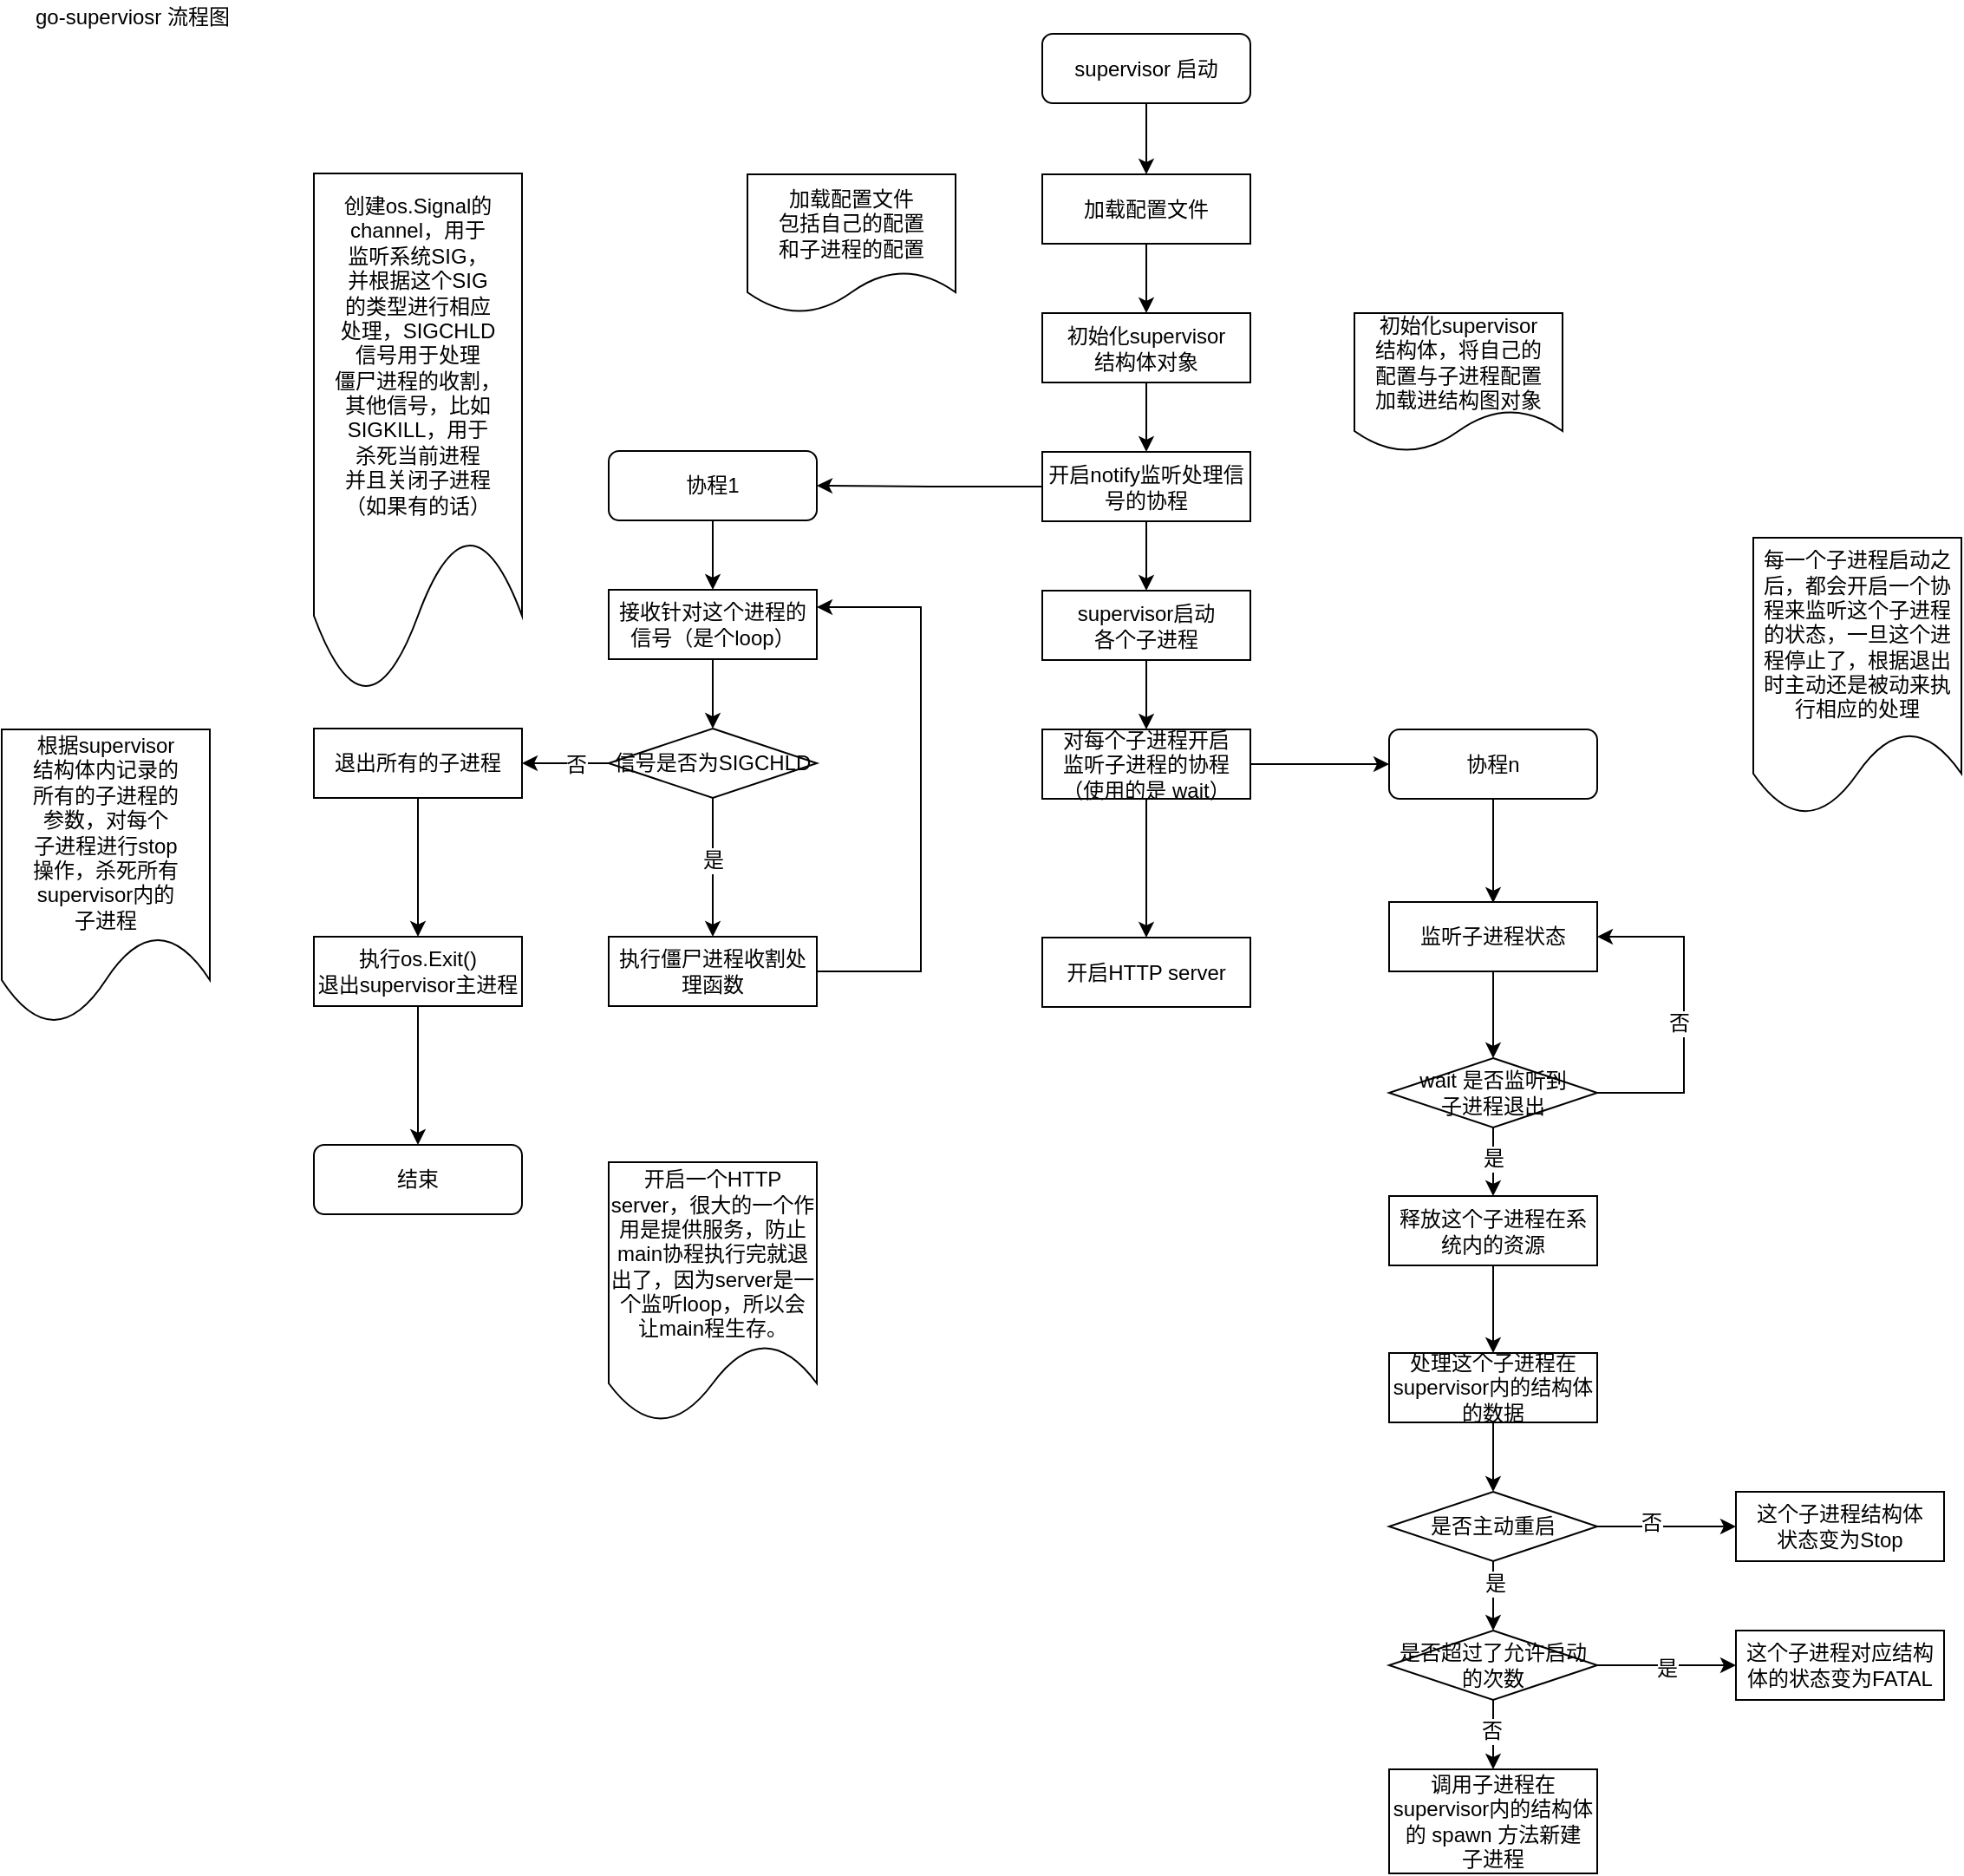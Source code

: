 <mxfile version="12.4.8" type="github"><diagram id="-XfDi81jAL4k_Cqw0rN2" name="Page-1"><mxGraphModel dx="1113" dy="675" grid="1" gridSize="10" guides="1" tooltips="1" connect="1" arrows="1" fold="1" page="1" pageScale="1" pageWidth="1654" pageHeight="2336" math="0" shadow="0"><root><mxCell id="0"/><mxCell id="1" parent="0"/><mxCell id="5vce7p3ugAq2h6Zdt77l-1" value="go-superviosr 流程图" style="text;html=1;align=center;verticalAlign=middle;resizable=0;points=[];autosize=1;" vertex="1" parent="1"><mxGeometry x="210" y="160" width="130" height="20" as="geometry"/></mxCell><mxCell id="5vce7p3ugAq2h6Zdt77l-4" value="" style="edgeStyle=orthogonalEdgeStyle;rounded=0;orthogonalLoop=1;jettySize=auto;html=1;" edge="1" parent="1" source="5vce7p3ugAq2h6Zdt77l-2" target="5vce7p3ugAq2h6Zdt77l-3"><mxGeometry relative="1" as="geometry"/></mxCell><mxCell id="5vce7p3ugAq2h6Zdt77l-2" value="supervisor 启动" style="rounded=1;whiteSpace=wrap;html=1;" vertex="1" parent="1"><mxGeometry x="800" y="179.5" width="120" height="40" as="geometry"/></mxCell><mxCell id="5vce7p3ugAq2h6Zdt77l-6" value="" style="edgeStyle=orthogonalEdgeStyle;rounded=0;orthogonalLoop=1;jettySize=auto;html=1;" edge="1" parent="1" source="5vce7p3ugAq2h6Zdt77l-3" target="5vce7p3ugAq2h6Zdt77l-5"><mxGeometry relative="1" as="geometry"/></mxCell><mxCell id="5vce7p3ugAq2h6Zdt77l-3" value="加载配置文件" style="rounded=0;whiteSpace=wrap;html=1;" vertex="1" parent="1"><mxGeometry x="800" y="260.5" width="120" height="40" as="geometry"/></mxCell><mxCell id="5vce7p3ugAq2h6Zdt77l-10" value="" style="edgeStyle=orthogonalEdgeStyle;rounded=0;orthogonalLoop=1;jettySize=auto;html=1;" edge="1" parent="1" source="5vce7p3ugAq2h6Zdt77l-5" target="5vce7p3ugAq2h6Zdt77l-9"><mxGeometry relative="1" as="geometry"/></mxCell><mxCell id="5vce7p3ugAq2h6Zdt77l-5" value="初始化supervisor&lt;br&gt;结构体对象" style="rounded=0;whiteSpace=wrap;html=1;" vertex="1" parent="1"><mxGeometry x="800" y="340.5" width="120" height="40" as="geometry"/></mxCell><mxCell id="5vce7p3ugAq2h6Zdt77l-13" value="" style="edgeStyle=orthogonalEdgeStyle;rounded=0;orthogonalLoop=1;jettySize=auto;html=1;entryX=1;entryY=0.5;entryDx=0;entryDy=0;" edge="1" parent="1" source="5vce7p3ugAq2h6Zdt77l-9" target="5vce7p3ugAq2h6Zdt77l-14"><mxGeometry relative="1" as="geometry"><mxPoint x="630" y="440" as="targetPoint"/></mxGeometry></mxCell><mxCell id="5vce7p3ugAq2h6Zdt77l-16" value="" style="edgeStyle=orthogonalEdgeStyle;rounded=0;orthogonalLoop=1;jettySize=auto;html=1;" edge="1" parent="1" source="5vce7p3ugAq2h6Zdt77l-9" target="5vce7p3ugAq2h6Zdt77l-15"><mxGeometry relative="1" as="geometry"/></mxCell><mxCell id="5vce7p3ugAq2h6Zdt77l-9" value="开启notify监听处理信号的协程" style="rounded=0;whiteSpace=wrap;html=1;" vertex="1" parent="1"><mxGeometry x="800" y="420.5" width="120" height="40" as="geometry"/></mxCell><mxCell id="5vce7p3ugAq2h6Zdt77l-18" value="" style="edgeStyle=orthogonalEdgeStyle;rounded=0;orthogonalLoop=1;jettySize=auto;html=1;" edge="1" parent="1" source="5vce7p3ugAq2h6Zdt77l-15" target="5vce7p3ugAq2h6Zdt77l-17"><mxGeometry relative="1" as="geometry"/></mxCell><mxCell id="5vce7p3ugAq2h6Zdt77l-15" value="supervisor启动&lt;br&gt;各个子进程" style="rounded=0;whiteSpace=wrap;html=1;" vertex="1" parent="1"><mxGeometry x="800" y="500.5" width="120" height="40" as="geometry"/></mxCell><mxCell id="5vce7p3ugAq2h6Zdt77l-22" value="" style="edgeStyle=orthogonalEdgeStyle;rounded=0;orthogonalLoop=1;jettySize=auto;html=1;" edge="1" parent="1" source="5vce7p3ugAq2h6Zdt77l-17"><mxGeometry relative="1" as="geometry"><mxPoint x="1000" y="600.5" as="targetPoint"/></mxGeometry></mxCell><mxCell id="5vce7p3ugAq2h6Zdt77l-82" value="" style="edgeStyle=orthogonalEdgeStyle;rounded=0;orthogonalLoop=1;jettySize=auto;html=1;" edge="1" parent="1" source="5vce7p3ugAq2h6Zdt77l-17" target="5vce7p3ugAq2h6Zdt77l-81"><mxGeometry relative="1" as="geometry"/></mxCell><mxCell id="5vce7p3ugAq2h6Zdt77l-17" value="对每个子进程开启&lt;br&gt;监听子进程的协程&lt;br&gt;（使用的是 wait）" style="rounded=0;whiteSpace=wrap;html=1;" vertex="1" parent="1"><mxGeometry x="800" y="580.5" width="120" height="40" as="geometry"/></mxCell><mxCell id="5vce7p3ugAq2h6Zdt77l-81" value="开启HTTP server" style="rounded=0;whiteSpace=wrap;html=1;" vertex="1" parent="1"><mxGeometry x="800" y="700.5" width="120" height="40" as="geometry"/></mxCell><mxCell id="5vce7p3ugAq2h6Zdt77l-7" value="&lt;span style=&quot;white-space: normal&quot;&gt;加载配置文件&lt;/span&gt;&lt;br style=&quot;white-space: normal&quot;&gt;&lt;span style=&quot;white-space: normal&quot;&gt;包括自己的配置&lt;/span&gt;&lt;br style=&quot;white-space: normal&quot;&gt;&lt;span style=&quot;white-space: normal&quot;&gt;和子进程的配置&lt;/span&gt;" style="shape=document;whiteSpace=wrap;html=1;boundedLbl=1;" vertex="1" parent="1"><mxGeometry x="630" y="260.5" width="120" height="80" as="geometry"/></mxCell><mxCell id="5vce7p3ugAq2h6Zdt77l-8" value="&lt;span style=&quot;white-space: normal&quot;&gt;初始化supervisor&lt;/span&gt;&lt;br style=&quot;white-space: normal&quot;&gt;&lt;span style=&quot;white-space: normal&quot;&gt;结构体，将自己的&lt;/span&gt;&lt;br style=&quot;white-space: normal&quot;&gt;&lt;span style=&quot;white-space: normal&quot;&gt;配置与子进程配置&lt;/span&gt;&lt;br style=&quot;white-space: normal&quot;&gt;&lt;span style=&quot;white-space: normal&quot;&gt;加载进结构图对象&lt;/span&gt;" style="shape=document;whiteSpace=wrap;html=1;boundedLbl=1;" vertex="1" parent="1"><mxGeometry x="980" y="340.5" width="120" height="80" as="geometry"/></mxCell><mxCell id="5vce7p3ugAq2h6Zdt77l-11" value="创建os.Signal的channel，用于&lt;br&gt;监听系统SIG，&lt;br&gt;并根据这个SIG&lt;br&gt;的类型进行相应&lt;br&gt;处理，SIGCHLD&lt;br&gt;信号用于处理&lt;br&gt;僵尸进程的收割，&lt;br&gt;其他信号，比如&lt;br&gt;SIGKILL，用于&lt;br&gt;杀死当前进程&lt;br&gt;并且关闭子进程&lt;br&gt;（如果有的话）" style="shape=document;whiteSpace=wrap;html=1;boundedLbl=1;" vertex="1" parent="1"><mxGeometry x="380" y="260" width="120" height="300" as="geometry"/></mxCell><mxCell id="5vce7p3ugAq2h6Zdt77l-49" value="" style="edgeStyle=orthogonalEdgeStyle;rounded=0;orthogonalLoop=1;jettySize=auto;html=1;" edge="1" parent="1" source="5vce7p3ugAq2h6Zdt77l-14"><mxGeometry relative="1" as="geometry"><mxPoint x="610" y="500" as="targetPoint"/></mxGeometry></mxCell><mxCell id="5vce7p3ugAq2h6Zdt77l-14" value="协程1" style="rounded=1;whiteSpace=wrap;html=1;" vertex="1" parent="1"><mxGeometry x="550" y="420" width="120" height="40" as="geometry"/></mxCell><mxCell id="5vce7p3ugAq2h6Zdt77l-23" value="协程n" style="rounded=1;whiteSpace=wrap;html=1;" vertex="1" parent="1"><mxGeometry x="1000" y="580.5" width="120" height="40" as="geometry"/></mxCell><mxCell id="5vce7p3ugAq2h6Zdt77l-28" value="" style="edgeStyle=orthogonalEdgeStyle;rounded=0;orthogonalLoop=1;jettySize=auto;html=1;" edge="1" parent="1"><mxGeometry relative="1" as="geometry"><mxPoint x="1060" y="620.5" as="sourcePoint"/><mxPoint x="1060" y="680.5" as="targetPoint"/></mxGeometry></mxCell><mxCell id="5vce7p3ugAq2h6Zdt77l-77" value="" style="edgeStyle=orthogonalEdgeStyle;rounded=0;orthogonalLoop=1;jettySize=auto;html=1;" edge="1" parent="1" source="5vce7p3ugAq2h6Zdt77l-26"><mxGeometry relative="1" as="geometry"><mxPoint x="1060" y="940" as="targetPoint"/></mxGeometry></mxCell><mxCell id="5vce7p3ugAq2h6Zdt77l-26" value="释放这个子进程在系统内的资源" style="rounded=0;whiteSpace=wrap;html=1;" vertex="1" parent="1"><mxGeometry x="1000" y="849.5" width="120" height="40" as="geometry"/></mxCell><mxCell id="5vce7p3ugAq2h6Zdt77l-30" value="" style="edgeStyle=orthogonalEdgeStyle;rounded=0;orthogonalLoop=1;jettySize=auto;html=1;" edge="1" parent="1" source="5vce7p3ugAq2h6Zdt77l-27"><mxGeometry relative="1" as="geometry"><mxPoint x="1060" y="1020" as="targetPoint"/></mxGeometry></mxCell><mxCell id="5vce7p3ugAq2h6Zdt77l-27" value="处理这个子进程在supervisor内的结构体的数据" style="rounded=0;whiteSpace=wrap;html=1;" vertex="1" parent="1"><mxGeometry x="1000" y="940" width="120" height="40" as="geometry"/></mxCell><mxCell id="5vce7p3ugAq2h6Zdt77l-33" value="" style="edgeStyle=orthogonalEdgeStyle;rounded=0;orthogonalLoop=1;jettySize=auto;html=1;" edge="1" parent="1" source="5vce7p3ugAq2h6Zdt77l-31"><mxGeometry relative="1" as="geometry"><mxPoint x="1060" y="1100" as="targetPoint"/></mxGeometry></mxCell><mxCell id="5vce7p3ugAq2h6Zdt77l-36" value="是" style="text;html=1;align=center;verticalAlign=middle;resizable=0;points=[];labelBackgroundColor=#ffffff;" vertex="1" connectable="0" parent="5vce7p3ugAq2h6Zdt77l-33"><mxGeometry x="-0.35" y="1" relative="1" as="geometry"><mxPoint as="offset"/></mxGeometry></mxCell><mxCell id="5vce7p3ugAq2h6Zdt77l-38" value="" style="edgeStyle=orthogonalEdgeStyle;rounded=0;orthogonalLoop=1;jettySize=auto;html=1;" edge="1" parent="1" source="5vce7p3ugAq2h6Zdt77l-31"><mxGeometry relative="1" as="geometry"><mxPoint x="1200" y="1040" as="targetPoint"/></mxGeometry></mxCell><mxCell id="5vce7p3ugAq2h6Zdt77l-39" value="否" style="text;html=1;align=center;verticalAlign=middle;resizable=0;points=[];labelBackgroundColor=#ffffff;" vertex="1" connectable="0" parent="5vce7p3ugAq2h6Zdt77l-38"><mxGeometry x="-0.225" y="2" relative="1" as="geometry"><mxPoint as="offset"/></mxGeometry></mxCell><mxCell id="5vce7p3ugAq2h6Zdt77l-31" value="是否主动重启" style="rhombus;whiteSpace=wrap;html=1;" vertex="1" parent="1"><mxGeometry x="1000" y="1020" width="120" height="40" as="geometry"/></mxCell><mxCell id="5vce7p3ugAq2h6Zdt77l-34" value="调用子进程在supervisor内的结构体的 spawn 方法新建&lt;br&gt;子进程" style="rounded=0;whiteSpace=wrap;html=1;" vertex="1" parent="1"><mxGeometry x="1000" y="1180" width="120" height="60" as="geometry"/></mxCell><mxCell id="5vce7p3ugAq2h6Zdt77l-40" value="这个子进程结构体&lt;br&gt;状态变为Stop" style="rounded=0;whiteSpace=wrap;html=1;" vertex="1" parent="1"><mxGeometry x="1200" y="1020" width="120" height="40" as="geometry"/></mxCell><mxCell id="5vce7p3ugAq2h6Zdt77l-42" value="" style="edgeStyle=orthogonalEdgeStyle;rounded=0;orthogonalLoop=1;jettySize=auto;html=1;" edge="1" parent="1" source="5vce7p3ugAq2h6Zdt77l-41" target="5vce7p3ugAq2h6Zdt77l-34"><mxGeometry relative="1" as="geometry"/></mxCell><mxCell id="5vce7p3ugAq2h6Zdt77l-43" value="否" style="text;html=1;align=center;verticalAlign=middle;resizable=0;points=[];labelBackgroundColor=#ffffff;" vertex="1" connectable="0" parent="5vce7p3ugAq2h6Zdt77l-42"><mxGeometry x="-0.1" y="-1" relative="1" as="geometry"><mxPoint as="offset"/></mxGeometry></mxCell><mxCell id="5vce7p3ugAq2h6Zdt77l-45" value="" style="edgeStyle=orthogonalEdgeStyle;rounded=0;orthogonalLoop=1;jettySize=auto;html=1;" edge="1" parent="1" source="5vce7p3ugAq2h6Zdt77l-41"><mxGeometry relative="1" as="geometry"><mxPoint x="1200" y="1120" as="targetPoint"/></mxGeometry></mxCell><mxCell id="5vce7p3ugAq2h6Zdt77l-46" value="是" style="text;html=1;align=center;verticalAlign=middle;resizable=0;points=[];labelBackgroundColor=#ffffff;" vertex="1" connectable="0" parent="5vce7p3ugAq2h6Zdt77l-45"><mxGeometry y="-1" relative="1" as="geometry"><mxPoint as="offset"/></mxGeometry></mxCell><mxCell id="5vce7p3ugAq2h6Zdt77l-41" value="是否超过了允许启动的次数" style="rhombus;whiteSpace=wrap;html=1;" vertex="1" parent="1"><mxGeometry x="1000" y="1100" width="120" height="40" as="geometry"/></mxCell><mxCell id="5vce7p3ugAq2h6Zdt77l-47" value="这个子进程对应结构体的状态变为FATAL" style="rounded=0;whiteSpace=wrap;html=1;" vertex="1" parent="1"><mxGeometry x="1200" y="1100" width="120" height="40" as="geometry"/></mxCell><mxCell id="5vce7p3ugAq2h6Zdt77l-52" value="" style="edgeStyle=orthogonalEdgeStyle;rounded=0;orthogonalLoop=1;jettySize=auto;html=1;" edge="1" parent="1" source="5vce7p3ugAq2h6Zdt77l-50" target="5vce7p3ugAq2h6Zdt77l-51"><mxGeometry relative="1" as="geometry"/></mxCell><mxCell id="5vce7p3ugAq2h6Zdt77l-50" value="接收针对这个进程的信号（是个loop）" style="rounded=0;whiteSpace=wrap;html=1;" vertex="1" parent="1"><mxGeometry x="550" y="500" width="120" height="40" as="geometry"/></mxCell><mxCell id="5vce7p3ugAq2h6Zdt77l-54" value="" style="edgeStyle=orthogonalEdgeStyle;rounded=0;orthogonalLoop=1;jettySize=auto;html=1;" edge="1" parent="1" source="5vce7p3ugAq2h6Zdt77l-51"><mxGeometry relative="1" as="geometry"><mxPoint x="610" y="700" as="targetPoint"/></mxGeometry></mxCell><mxCell id="5vce7p3ugAq2h6Zdt77l-55" value="是" style="text;html=1;align=center;verticalAlign=middle;resizable=0;points=[];labelBackgroundColor=#ffffff;" vertex="1" connectable="0" parent="5vce7p3ugAq2h6Zdt77l-54"><mxGeometry x="-0.1" relative="1" as="geometry"><mxPoint as="offset"/></mxGeometry></mxCell><mxCell id="5vce7p3ugAq2h6Zdt77l-58" value="" style="edgeStyle=orthogonalEdgeStyle;rounded=0;orthogonalLoop=1;jettySize=auto;html=1;entryX=1;entryY=0.5;entryDx=0;entryDy=0;" edge="1" parent="1" source="5vce7p3ugAq2h6Zdt77l-51" target="5vce7p3ugAq2h6Zdt77l-59"><mxGeometry relative="1" as="geometry"><mxPoint x="520" y="600" as="targetPoint"/></mxGeometry></mxCell><mxCell id="5vce7p3ugAq2h6Zdt77l-68" value="否" style="text;html=1;align=center;verticalAlign=middle;resizable=0;points=[];labelBackgroundColor=#ffffff;" vertex="1" connectable="0" parent="5vce7p3ugAq2h6Zdt77l-58"><mxGeometry x="0.24" y="1" relative="1" as="geometry"><mxPoint x="11.43" y="-0.5" as="offset"/></mxGeometry></mxCell><mxCell id="5vce7p3ugAq2h6Zdt77l-51" value="信号是否为SIGCHLD" style="rhombus;whiteSpace=wrap;html=1;" vertex="1" parent="1"><mxGeometry x="550" y="580" width="120" height="40" as="geometry"/></mxCell><mxCell id="5vce7p3ugAq2h6Zdt77l-67" value="" style="edgeStyle=orthogonalEdgeStyle;rounded=0;orthogonalLoop=1;jettySize=auto;html=1;entryX=1;entryY=0.25;entryDx=0;entryDy=0;" edge="1" parent="1" source="5vce7p3ugAq2h6Zdt77l-56" target="5vce7p3ugAq2h6Zdt77l-50"><mxGeometry relative="1" as="geometry"><mxPoint x="750" y="720" as="targetPoint"/><Array as="points"><mxPoint x="730" y="720"/><mxPoint x="730" y="510"/></Array></mxGeometry></mxCell><mxCell id="5vce7p3ugAq2h6Zdt77l-56" value="执行僵尸进程收割处理函数" style="rounded=0;whiteSpace=wrap;html=1;" vertex="1" parent="1"><mxGeometry x="550" y="700" width="120" height="40" as="geometry"/></mxCell><mxCell id="5vce7p3ugAq2h6Zdt77l-61" value="" style="edgeStyle=orthogonalEdgeStyle;rounded=0;orthogonalLoop=1;jettySize=auto;html=1;" edge="1" parent="1" source="5vce7p3ugAq2h6Zdt77l-59" target="5vce7p3ugAq2h6Zdt77l-60"><mxGeometry relative="1" as="geometry"/></mxCell><mxCell id="5vce7p3ugAq2h6Zdt77l-59" value="退出所有的子进程" style="rounded=0;whiteSpace=wrap;html=1;" vertex="1" parent="1"><mxGeometry x="380" y="580" width="120" height="40" as="geometry"/></mxCell><mxCell id="5vce7p3ugAq2h6Zdt77l-64" value="" style="edgeStyle=orthogonalEdgeStyle;rounded=0;orthogonalLoop=1;jettySize=auto;html=1;" edge="1" parent="1" source="5vce7p3ugAq2h6Zdt77l-60"><mxGeometry relative="1" as="geometry"><mxPoint x="440.0" y="820" as="targetPoint"/></mxGeometry></mxCell><mxCell id="5vce7p3ugAq2h6Zdt77l-60" value="执行os.Exit()&lt;br&gt;退出supervisor主进程" style="rounded=0;whiteSpace=wrap;html=1;" vertex="1" parent="1"><mxGeometry x="380" y="700" width="120" height="40" as="geometry"/></mxCell><mxCell id="5vce7p3ugAq2h6Zdt77l-62" value="根据supervisor&lt;br&gt;结构体内记录的&lt;br&gt;所有的子进程的&lt;br&gt;参数，对每个&lt;br&gt;子进程进行stop&lt;br&gt;操作，杀死所有&lt;br&gt;supervisor内的&lt;br&gt;子进程" style="shape=document;whiteSpace=wrap;html=1;boundedLbl=1;" vertex="1" parent="1"><mxGeometry x="200" y="580.5" width="120" height="170" as="geometry"/></mxCell><mxCell id="5vce7p3ugAq2h6Zdt77l-65" value="结束" style="rounded=1;whiteSpace=wrap;html=1;" vertex="1" parent="1"><mxGeometry x="380" y="820" width="120" height="40" as="geometry"/></mxCell><mxCell id="5vce7p3ugAq2h6Zdt77l-70" value="" style="edgeStyle=orthogonalEdgeStyle;rounded=0;orthogonalLoop=1;jettySize=auto;html=1;" edge="1" parent="1" source="5vce7p3ugAq2h6Zdt77l-69"><mxGeometry relative="1" as="geometry"><mxPoint x="1060" y="849.5" as="targetPoint"/></mxGeometry></mxCell><mxCell id="5vce7p3ugAq2h6Zdt77l-71" value="是" style="text;html=1;align=center;verticalAlign=middle;resizable=0;points=[];labelBackgroundColor=#ffffff;" vertex="1" connectable="0" parent="5vce7p3ugAq2h6Zdt77l-70"><mxGeometry x="-0.095" relative="1" as="geometry"><mxPoint as="offset"/></mxGeometry></mxCell><mxCell id="5vce7p3ugAq2h6Zdt77l-73" value="" style="edgeStyle=orthogonalEdgeStyle;rounded=0;orthogonalLoop=1;jettySize=auto;html=1;entryX=1;entryY=0.5;entryDx=0;entryDy=0;" edge="1" parent="1" source="5vce7p3ugAq2h6Zdt77l-69" target="5vce7p3ugAq2h6Zdt77l-78"><mxGeometry relative="1" as="geometry"><mxPoint x="1170" y="730" as="targetPoint"/><Array as="points"><mxPoint x="1170" y="790"/><mxPoint x="1170" y="700"/></Array></mxGeometry></mxCell><mxCell id="5vce7p3ugAq2h6Zdt77l-74" value="否" style="text;html=1;align=center;verticalAlign=middle;resizable=0;points=[];labelBackgroundColor=#ffffff;" vertex="1" connectable="0" parent="5vce7p3ugAq2h6Zdt77l-73"><mxGeometry x="-0.311" y="3" relative="1" as="geometry"><mxPoint y="-24.71" as="offset"/></mxGeometry></mxCell><mxCell id="5vce7p3ugAq2h6Zdt77l-69" value="wait 是否监听到&lt;br&gt;子进程退出" style="rhombus;whiteSpace=wrap;html=1;" vertex="1" parent="1"><mxGeometry x="1000" y="770" width="120" height="40" as="geometry"/></mxCell><mxCell id="5vce7p3ugAq2h6Zdt77l-79" value="" style="edgeStyle=orthogonalEdgeStyle;rounded=0;orthogonalLoop=1;jettySize=auto;html=1;" edge="1" parent="1" source="5vce7p3ugAq2h6Zdt77l-78" target="5vce7p3ugAq2h6Zdt77l-69"><mxGeometry relative="1" as="geometry"/></mxCell><mxCell id="5vce7p3ugAq2h6Zdt77l-78" value="监听子进程状态" style="rounded=0;whiteSpace=wrap;html=1;" vertex="1" parent="1"><mxGeometry x="1000" y="680" width="120" height="40" as="geometry"/></mxCell><mxCell id="5vce7p3ugAq2h6Zdt77l-80" value="每一个子进程启动之后，都会开启一个协程来监听这个子进程的状态，一旦这个进程停止了，根据退出时主动还是被动来执行相应的处理" style="shape=document;whiteSpace=wrap;html=1;boundedLbl=1;" vertex="1" parent="1"><mxGeometry x="1210" y="470" width="120" height="160" as="geometry"/></mxCell><mxCell id="5vce7p3ugAq2h6Zdt77l-83" value="开启一个HTTP&lt;br&gt;server，很大的一个作用是提供服务，防止main协程执行完就退出了，因为server是一个监听loop，所以会让main程生存。" style="shape=document;whiteSpace=wrap;html=1;boundedLbl=1;" vertex="1" parent="1"><mxGeometry x="550" y="830" width="120" height="150" as="geometry"/></mxCell></root></mxGraphModel></diagram></mxfile>